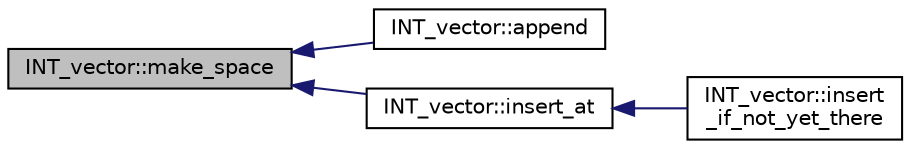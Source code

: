 digraph "INT_vector::make_space"
{
  edge [fontname="Helvetica",fontsize="10",labelfontname="Helvetica",labelfontsize="10"];
  node [fontname="Helvetica",fontsize="10",shape=record];
  rankdir="LR";
  Node143 [label="INT_vector::make_space",height=0.2,width=0.4,color="black", fillcolor="grey75", style="filled", fontcolor="black"];
  Node143 -> Node144 [dir="back",color="midnightblue",fontsize="10",style="solid",fontname="Helvetica"];
  Node144 [label="INT_vector::append",height=0.2,width=0.4,color="black", fillcolor="white", style="filled",URL="$d0/de0/class_i_n_t__vector.html#a311ab8fe69182ea53755c5d879e67009"];
  Node143 -> Node145 [dir="back",color="midnightblue",fontsize="10",style="solid",fontname="Helvetica"];
  Node145 [label="INT_vector::insert_at",height=0.2,width=0.4,color="black", fillcolor="white", style="filled",URL="$d0/de0/class_i_n_t__vector.html#adc2f7f6fb36a57cc2640ccb5b0dca204"];
  Node145 -> Node146 [dir="back",color="midnightblue",fontsize="10",style="solid",fontname="Helvetica"];
  Node146 [label="INT_vector::insert\l_if_not_yet_there",height=0.2,width=0.4,color="black", fillcolor="white", style="filled",URL="$d0/de0/class_i_n_t__vector.html#a8f86d5b850f4e873dcc025304a315075"];
}
